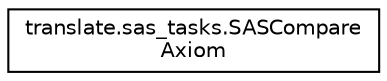 digraph "Graphical Class Hierarchy"
{
  edge [fontname="Helvetica",fontsize="10",labelfontname="Helvetica",labelfontsize="10"];
  node [fontname="Helvetica",fontsize="10",shape=record];
  rankdir="LR";
  Node1 [label="translate.sas_tasks.SASCompare\lAxiom",height=0.2,width=0.4,color="black", fillcolor="white", style="filled",URL="$classtranslate_1_1sas__tasks_1_1SASCompareAxiom.html"];
}
